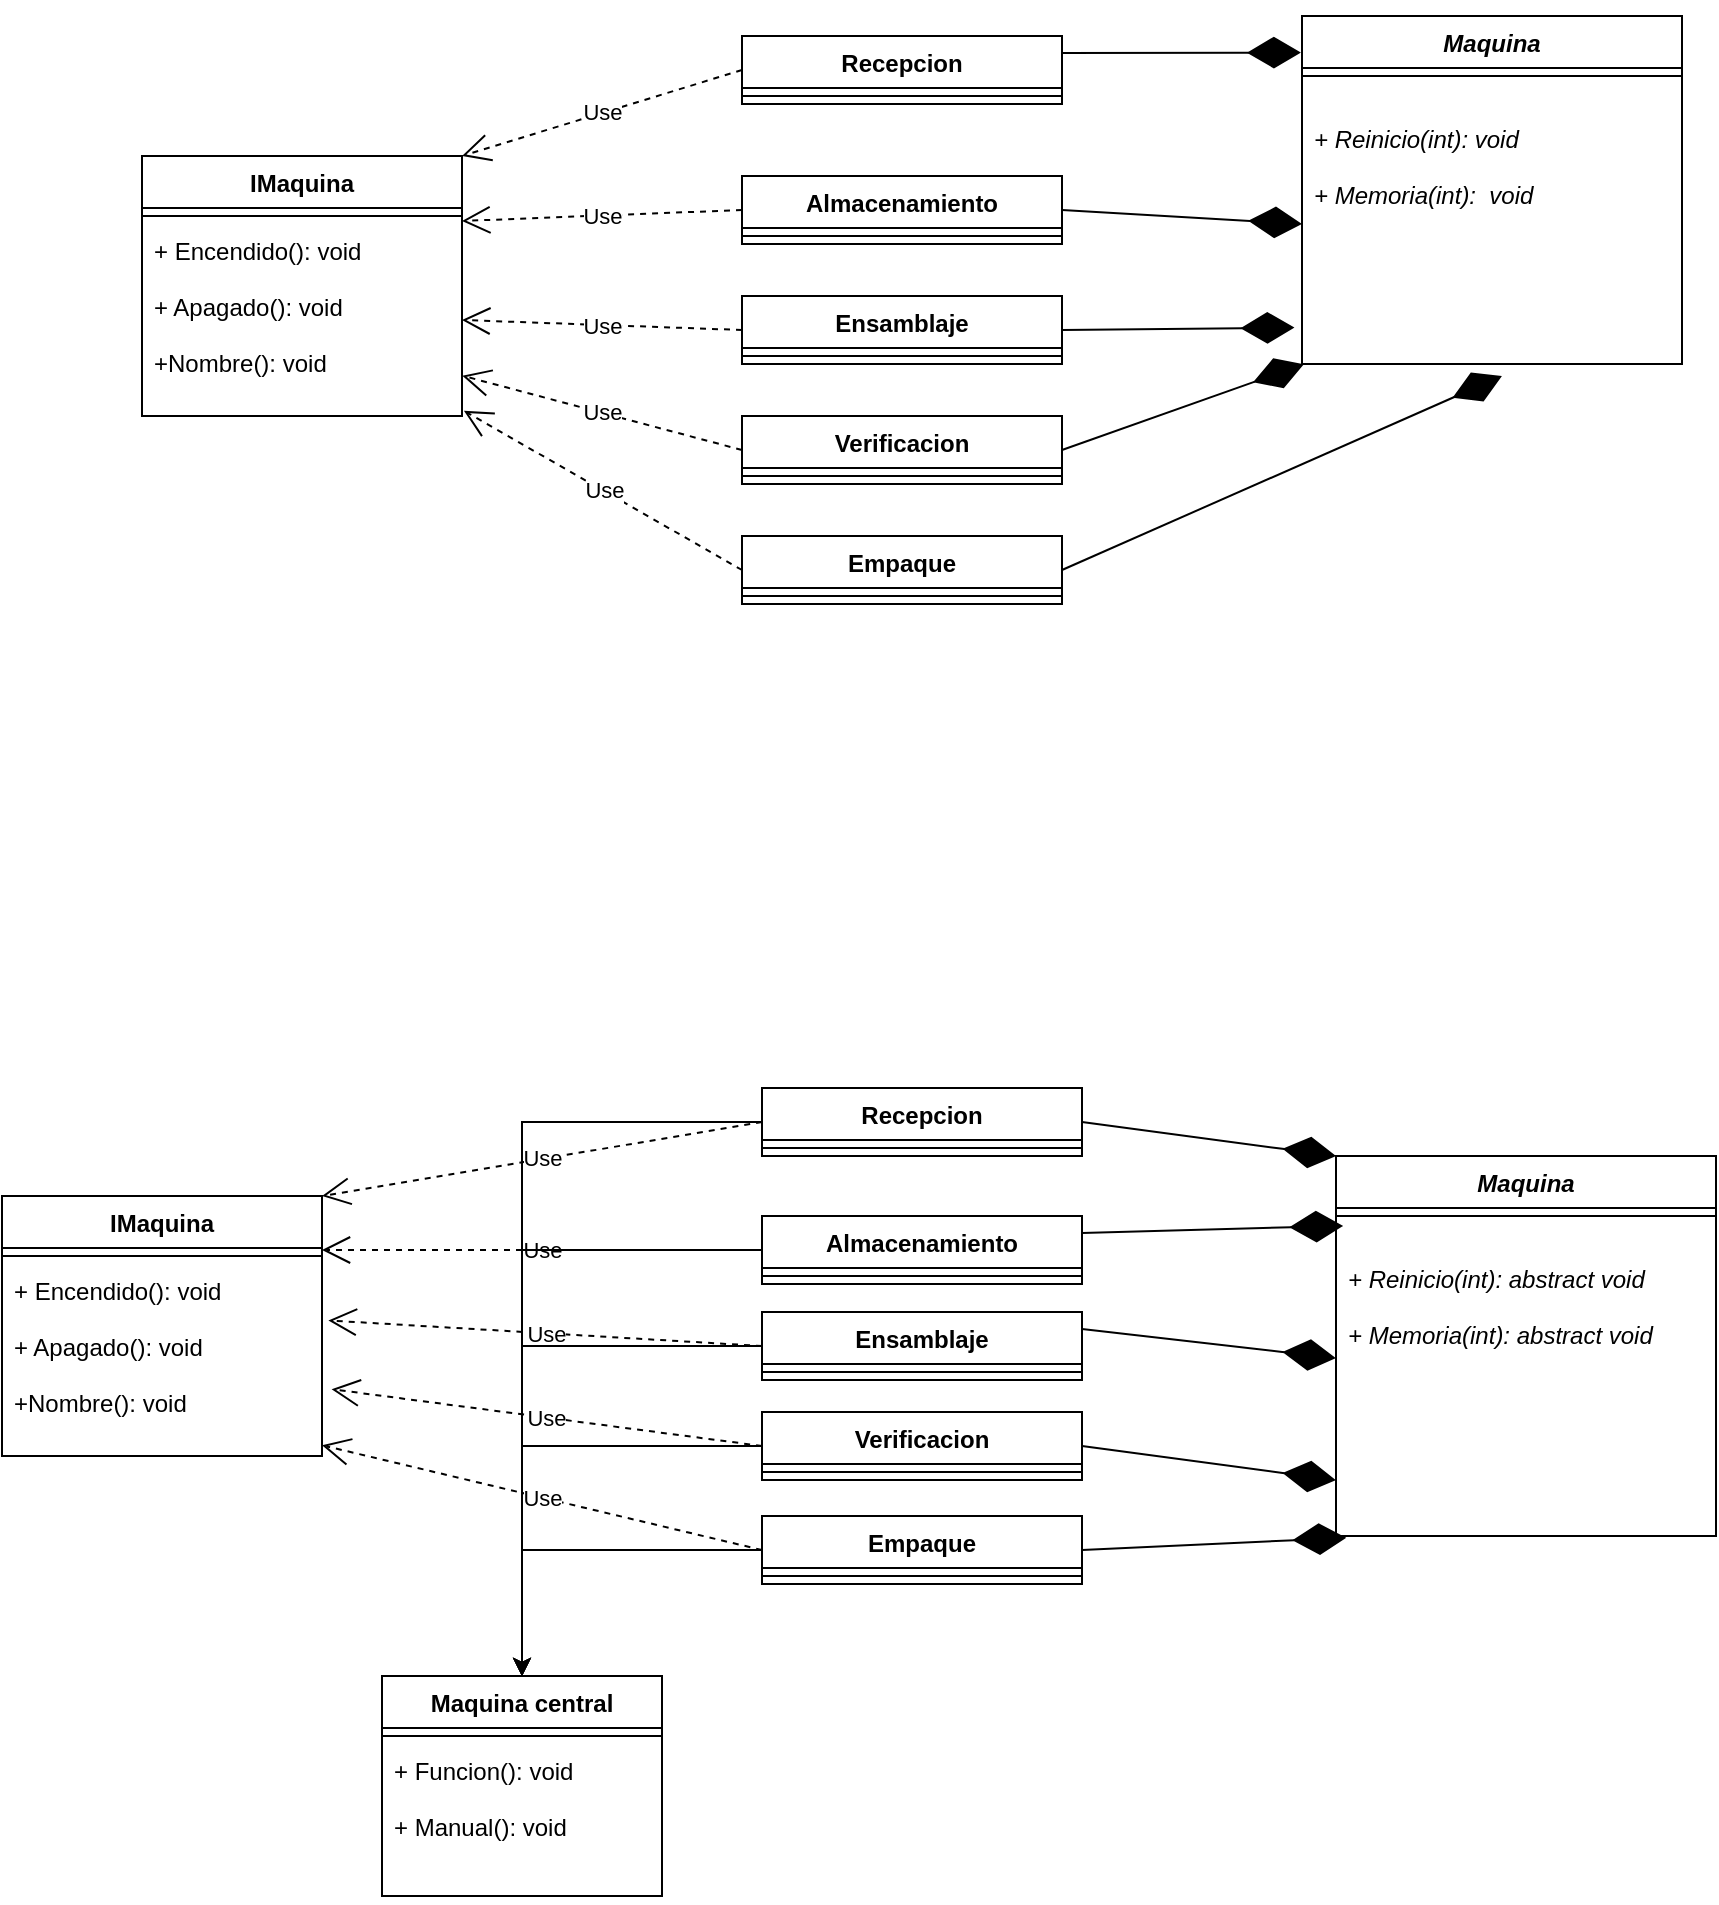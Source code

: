 <mxfile version="12.9.14" type="device"><diagram id="QorreNc-kHKFnDcIOxL1" name="Page-1"><mxGraphModel dx="1038" dy="1700" grid="1" gridSize="10" guides="1" tooltips="1" connect="1" arrows="1" fold="1" page="1" pageScale="1" pageWidth="827" pageHeight="1169" math="0" shadow="0"><root><mxCell id="0"/><mxCell id="1" parent="0"/><mxCell id="BvwuysL_sD6jhW8EvJsU-33" value="" style="endArrow=diamondThin;endFill=1;endSize=24;html=1;exitX=1;exitY=0.5;exitDx=0;exitDy=0;entryX=0.526;entryY=1.043;entryDx=0;entryDy=0;entryPerimeter=0;" parent="1" source="BvwuysL_sD6jhW8EvJsU-17" target="BvwuysL_sD6jhW8EvJsU-4" edge="1"><mxGeometry width="160" relative="1" as="geometry"><mxPoint x="280" y="270" as="sourcePoint"/><mxPoint x="600.64" y="149.54" as="targetPoint"/></mxGeometry></mxCell><mxCell id="K9e-CFQxfuRgnYxqvStF-18" value="" style="endArrow=diamondThin;endFill=1;endSize=24;html=1;exitX=1;exitY=0.5;exitDx=0;exitDy=0;entryX=0.005;entryY=1.001;entryDx=0;entryDy=0;entryPerimeter=0;" edge="1" parent="1" source="BvwuysL_sD6jhW8EvJsU-13" target="BvwuysL_sD6jhW8EvJsU-4"><mxGeometry width="160" relative="1" as="geometry"><mxPoint x="700" y="157" as="sourcePoint"/><mxPoint x="919.94" y="60.02" as="targetPoint"/></mxGeometry></mxCell><mxCell id="K9e-CFQxfuRgnYxqvStF-19" value="" style="endArrow=diamondThin;endFill=1;endSize=24;html=1;exitX=1;exitY=0.5;exitDx=0;exitDy=0;entryX=-0.02;entryY=0.87;entryDx=0;entryDy=0;entryPerimeter=0;" edge="1" parent="1" source="BvwuysL_sD6jhW8EvJsU-5" target="BvwuysL_sD6jhW8EvJsU-4"><mxGeometry width="160" relative="1" as="geometry"><mxPoint x="700" y="97" as="sourcePoint"/><mxPoint x="820.95" y="54.14" as="targetPoint"/></mxGeometry></mxCell><mxCell id="K9e-CFQxfuRgnYxqvStF-20" value="" style="endArrow=diamondThin;endFill=1;endSize=24;html=1;exitX=1;exitY=0.5;exitDx=0;exitDy=0;entryX=0;entryY=0.5;entryDx=0;entryDy=0;" edge="1" parent="1" source="BvwuysL_sD6jhW8EvJsU-21" target="BvwuysL_sD6jhW8EvJsU-4"><mxGeometry width="160" relative="1" as="geometry"><mxPoint x="700" y="37" as="sourcePoint"/><mxPoint x="816.2" y="35.8" as="targetPoint"/></mxGeometry></mxCell><mxCell id="K9e-CFQxfuRgnYxqvStF-21" value="" style="endArrow=diamondThin;endFill=1;endSize=24;html=1;exitX=1;exitY=0.25;exitDx=0;exitDy=0;entryX=-0.003;entryY=0.105;entryDx=0;entryDy=0;entryPerimeter=0;" edge="1" parent="1" source="BvwuysL_sD6jhW8EvJsU-35" target="BvwuysL_sD6jhW8EvJsU-1"><mxGeometry width="160" relative="1" as="geometry"><mxPoint x="710" y="47" as="sourcePoint"/><mxPoint x="826.2" y="45.8" as="targetPoint"/></mxGeometry></mxCell><mxCell id="K9e-CFQxfuRgnYxqvStF-22" value="Use" style="endArrow=open;endSize=12;dashed=1;html=1;exitX=0;exitY=0.5;exitDx=0;exitDy=0;entryX=1;entryY=0;entryDx=0;entryDy=0;" edge="1" parent="1" source="BvwuysL_sD6jhW8EvJsU-35" target="K9e-CFQxfuRgnYxqvStF-6"><mxGeometry width="160" relative="1" as="geometry"><mxPoint x="590" y="120" as="sourcePoint"/><mxPoint x="750" y="120" as="targetPoint"/></mxGeometry></mxCell><mxCell id="K9e-CFQxfuRgnYxqvStF-23" value="Use" style="endArrow=open;endSize=12;dashed=1;html=1;exitX=0;exitY=0.5;exitDx=0;exitDy=0;entryX=1;entryY=0.25;entryDx=0;entryDy=0;" edge="1" parent="1" source="BvwuysL_sD6jhW8EvJsU-21" target="K9e-CFQxfuRgnYxqvStF-6"><mxGeometry width="160" relative="1" as="geometry"><mxPoint x="590" y="120" as="sourcePoint"/><mxPoint x="750" y="120" as="targetPoint"/></mxGeometry></mxCell><mxCell id="K9e-CFQxfuRgnYxqvStF-24" value="Use" style="endArrow=open;endSize=12;dashed=1;html=1;exitX=0;exitY=0.5;exitDx=0;exitDy=0;entryX=1;entryY=0.5;entryDx=0;entryDy=0;" edge="1" parent="1" source="BvwuysL_sD6jhW8EvJsU-5" target="K9e-CFQxfuRgnYxqvStF-8"><mxGeometry width="160" relative="1" as="geometry"><mxPoint x="590" y="120" as="sourcePoint"/><mxPoint x="750" y="120" as="targetPoint"/></mxGeometry></mxCell><mxCell id="K9e-CFQxfuRgnYxqvStF-25" value="Use" style="endArrow=open;endSize=12;dashed=1;html=1;exitX=0;exitY=0.5;exitDx=0;exitDy=0;entryX=1.001;entryY=0.79;entryDx=0;entryDy=0;entryPerimeter=0;" edge="1" parent="1" source="BvwuysL_sD6jhW8EvJsU-13" target="K9e-CFQxfuRgnYxqvStF-8"><mxGeometry width="160" relative="1" as="geometry"><mxPoint x="590" y="120" as="sourcePoint"/><mxPoint x="750" y="120" as="targetPoint"/></mxGeometry></mxCell><mxCell id="K9e-CFQxfuRgnYxqvStF-26" value="Use" style="endArrow=open;endSize=12;dashed=1;html=1;exitX=0;exitY=0.5;exitDx=0;exitDy=0;entryX=1.006;entryY=0.973;entryDx=0;entryDy=0;entryPerimeter=0;" edge="1" parent="1" source="BvwuysL_sD6jhW8EvJsU-17" target="K9e-CFQxfuRgnYxqvStF-8"><mxGeometry width="160" relative="1" as="geometry"><mxPoint x="590" y="120" as="sourcePoint"/><mxPoint x="750" y="120" as="targetPoint"/></mxGeometry></mxCell><mxCell id="K9e-CFQxfuRgnYxqvStF-28" value="" style="endArrow=diamondThin;endFill=1;endSize=24;html=1;exitX=1;exitY=0.5;exitDx=0;exitDy=0;entryX=0;entryY=0;entryDx=0;entryDy=0;" edge="1" parent="1" source="BvwuysL_sD6jhW8EvJsU-47" target="BvwuysL_sD6jhW8EvJsU-40"><mxGeometry width="160" relative="1" as="geometry"><mxPoint x="370" y="530" as="sourcePoint"/><mxPoint x="530" y="530" as="targetPoint"/></mxGeometry></mxCell><mxCell id="K9e-CFQxfuRgnYxqvStF-29" value="" style="endArrow=diamondThin;endFill=1;endSize=24;html=1;exitX=1;exitY=0.25;exitDx=0;exitDy=0;" edge="1" parent="1" source="BvwuysL_sD6jhW8EvJsU-59" target="BvwuysL_sD6jhW8EvJsU-42"><mxGeometry width="160" relative="1" as="geometry"><mxPoint x="460" y="433" as="sourcePoint"/><mxPoint x="570" y="450" as="targetPoint"/></mxGeometry></mxCell><mxCell id="K9e-CFQxfuRgnYxqvStF-30" value="" style="endArrow=diamondThin;endFill=1;endSize=24;html=1;exitX=1;exitY=0.25;exitDx=0;exitDy=0;entryX=0.019;entryY=0.006;entryDx=0;entryDy=0;entryPerimeter=0;" edge="1" parent="1" source="BvwuysL_sD6jhW8EvJsU-63" target="BvwuysL_sD6jhW8EvJsU-42"><mxGeometry width="160" relative="1" as="geometry"><mxPoint x="470" y="443" as="sourcePoint"/><mxPoint x="580" y="460" as="targetPoint"/></mxGeometry></mxCell><mxCell id="K9e-CFQxfuRgnYxqvStF-31" value="" style="endArrow=diamondThin;endFill=1;endSize=24;html=1;exitX=1;exitY=0.5;exitDx=0;exitDy=0;entryX=0;entryY=0.821;entryDx=0;entryDy=0;entryPerimeter=0;" edge="1" parent="1" source="BvwuysL_sD6jhW8EvJsU-51" target="BvwuysL_sD6jhW8EvJsU-42"><mxGeometry width="160" relative="1" as="geometry"><mxPoint x="480" y="453" as="sourcePoint"/><mxPoint x="590" y="470" as="targetPoint"/></mxGeometry></mxCell><mxCell id="K9e-CFQxfuRgnYxqvStF-32" value="" style="endArrow=diamondThin;endFill=1;endSize=24;html=1;exitX=1;exitY=0.5;exitDx=0;exitDy=0;entryX=0.027;entryY=1.006;entryDx=0;entryDy=0;entryPerimeter=0;" edge="1" parent="1" source="BvwuysL_sD6jhW8EvJsU-55" target="BvwuysL_sD6jhW8EvJsU-42"><mxGeometry width="160" relative="1" as="geometry"><mxPoint x="490" y="463" as="sourcePoint"/><mxPoint x="600" y="480" as="targetPoint"/></mxGeometry></mxCell><mxCell id="K9e-CFQxfuRgnYxqvStF-33" value="Use" style="endArrow=open;endSize=12;dashed=1;html=1;exitX=0;exitY=0.5;exitDx=0;exitDy=0;entryX=1;entryY=0;entryDx=0;entryDy=0;" edge="1" parent="1" source="BvwuysL_sD6jhW8EvJsU-47" target="K9e-CFQxfuRgnYxqvStF-2"><mxGeometry width="160" relative="1" as="geometry"><mxPoint x="320" y="-13" as="sourcePoint"/><mxPoint x="180" y="-7.5" as="targetPoint"/></mxGeometry></mxCell><mxCell id="K9e-CFQxfuRgnYxqvStF-34" value="Use" style="endArrow=open;endSize=12;dashed=1;html=1;exitX=0;exitY=0.5;exitDx=0;exitDy=0;entryX=1.02;entryY=0.294;entryDx=0;entryDy=0;entryPerimeter=0;" edge="1" parent="1" source="BvwuysL_sD6jhW8EvJsU-59" target="K9e-CFQxfuRgnYxqvStF-5"><mxGeometry width="160" relative="1" as="geometry"><mxPoint x="300" y="433" as="sourcePoint"/><mxPoint x="150" y="480" as="targetPoint"/></mxGeometry></mxCell><mxCell id="K9e-CFQxfuRgnYxqvStF-35" value="Use" style="endArrow=open;endSize=12;dashed=1;html=1;exitX=0;exitY=0.5;exitDx=0;exitDy=0;entryX=1;entryY=0.125;entryDx=0;entryDy=0;entryPerimeter=0;" edge="1" parent="1" source="BvwuysL_sD6jhW8EvJsU-63" target="K9e-CFQxfuRgnYxqvStF-4"><mxGeometry width="160" relative="1" as="geometry"><mxPoint x="310" y="443" as="sourcePoint"/><mxPoint x="160" y="490" as="targetPoint"/></mxGeometry></mxCell><mxCell id="K9e-CFQxfuRgnYxqvStF-36" value="Use" style="endArrow=open;endSize=12;dashed=1;html=1;exitX=0;exitY=0.5;exitDx=0;exitDy=0;entryX=1.03;entryY=0.652;entryDx=0;entryDy=0;entryPerimeter=0;" edge="1" parent="1" source="BvwuysL_sD6jhW8EvJsU-51" target="K9e-CFQxfuRgnYxqvStF-5"><mxGeometry width="160" relative="1" as="geometry"><mxPoint x="300" y="545" as="sourcePoint"/><mxPoint x="150" y="592" as="targetPoint"/></mxGeometry></mxCell><mxCell id="K9e-CFQxfuRgnYxqvStF-37" value="Use" style="endArrow=open;endSize=12;dashed=1;html=1;exitX=0;exitY=0.5;exitDx=0;exitDy=0;entryX=1;entryY=0.944;entryDx=0;entryDy=0;entryPerimeter=0;" edge="1" parent="1" source="BvwuysL_sD6jhW8EvJsU-55" target="K9e-CFQxfuRgnYxqvStF-5"><mxGeometry width="160" relative="1" as="geometry"><mxPoint x="310" y="555" as="sourcePoint"/><mxPoint x="160" y="602" as="targetPoint"/></mxGeometry></mxCell><mxCell id="K9e-CFQxfuRgnYxqvStF-53" style="edgeStyle=orthogonalEdgeStyle;rounded=0;orthogonalLoop=1;jettySize=auto;html=1;entryX=0.5;entryY=0;entryDx=0;entryDy=0;" edge="1" parent="1" source="BvwuysL_sD6jhW8EvJsU-59" target="BvwuysL_sD6jhW8EvJsU-67"><mxGeometry relative="1" as="geometry"/></mxCell><mxCell id="BvwuysL_sD6jhW8EvJsU-59" value="Ensamblaje" style="swimlane;fontStyle=1;align=center;verticalAlign=top;childLayout=stackLayout;horizontal=1;startSize=26;horizontalStack=0;resizeParent=1;resizeParentMax=0;resizeLast=0;collapsible=1;marginBottom=0;" parent="1" vertex="1"><mxGeometry x="540" y="518" width="160" height="34" as="geometry"/></mxCell><mxCell id="BvwuysL_sD6jhW8EvJsU-61" value="" style="line;strokeWidth=1;fillColor=none;align=left;verticalAlign=middle;spacingTop=-1;spacingLeft=3;spacingRight=3;rotatable=0;labelPosition=right;points=[];portConstraint=eastwest;" parent="BvwuysL_sD6jhW8EvJsU-59" vertex="1"><mxGeometry y="26" width="160" height="8" as="geometry"/></mxCell><mxCell id="K9e-CFQxfuRgnYxqvStF-54" style="edgeStyle=orthogonalEdgeStyle;rounded=0;orthogonalLoop=1;jettySize=auto;html=1;entryX=0.5;entryY=0;entryDx=0;entryDy=0;" edge="1" parent="1" source="BvwuysL_sD6jhW8EvJsU-51" target="BvwuysL_sD6jhW8EvJsU-67"><mxGeometry relative="1" as="geometry"/></mxCell><mxCell id="K9e-CFQxfuRgnYxqvStF-55" style="edgeStyle=orthogonalEdgeStyle;rounded=0;orthogonalLoop=1;jettySize=auto;html=1;entryX=0.5;entryY=0;entryDx=0;entryDy=0;" edge="1" parent="1" source="BvwuysL_sD6jhW8EvJsU-55" target="BvwuysL_sD6jhW8EvJsU-67"><mxGeometry relative="1" as="geometry"/></mxCell><mxCell id="BvwuysL_sD6jhW8EvJsU-55" value="Empaque" style="swimlane;fontStyle=1;align=center;verticalAlign=top;childLayout=stackLayout;horizontal=1;startSize=26;horizontalStack=0;resizeParent=1;resizeParentMax=0;resizeLast=0;collapsible=1;marginBottom=0;" parent="1" vertex="1"><mxGeometry x="540" y="620" width="160" height="34" as="geometry"/></mxCell><mxCell id="BvwuysL_sD6jhW8EvJsU-57" value="" style="line;strokeWidth=1;fillColor=none;align=left;verticalAlign=middle;spacingTop=-1;spacingLeft=3;spacingRight=3;rotatable=0;labelPosition=right;points=[];portConstraint=eastwest;" parent="BvwuysL_sD6jhW8EvJsU-55" vertex="1"><mxGeometry y="26" width="160" height="8" as="geometry"/></mxCell><mxCell id="K9e-CFQxfuRgnYxqvStF-52" style="edgeStyle=orthogonalEdgeStyle;rounded=0;orthogonalLoop=1;jettySize=auto;html=1;entryX=0.5;entryY=0;entryDx=0;entryDy=0;" edge="1" parent="1" source="BvwuysL_sD6jhW8EvJsU-63" target="BvwuysL_sD6jhW8EvJsU-67"><mxGeometry relative="1" as="geometry"/></mxCell><mxCell id="BvwuysL_sD6jhW8EvJsU-63" value="Almacenamiento" style="swimlane;fontStyle=1;align=center;verticalAlign=top;childLayout=stackLayout;horizontal=1;startSize=26;horizontalStack=0;resizeParent=1;resizeParentMax=0;resizeLast=0;collapsible=1;marginBottom=0;" parent="1" vertex="1"><mxGeometry x="540" y="470" width="160" height="34" as="geometry"/></mxCell><mxCell id="BvwuysL_sD6jhW8EvJsU-65" value="" style="line;strokeWidth=1;fillColor=none;align=left;verticalAlign=middle;spacingTop=-1;spacingLeft=3;spacingRight=3;rotatable=0;labelPosition=right;points=[];portConstraint=eastwest;" parent="BvwuysL_sD6jhW8EvJsU-63" vertex="1"><mxGeometry y="26" width="160" height="8" as="geometry"/></mxCell><mxCell id="K9e-CFQxfuRgnYxqvStF-51" style="edgeStyle=orthogonalEdgeStyle;rounded=0;orthogonalLoop=1;jettySize=auto;html=1;entryX=0.5;entryY=0;entryDx=0;entryDy=0;" edge="1" parent="1" source="BvwuysL_sD6jhW8EvJsU-47" target="BvwuysL_sD6jhW8EvJsU-67"><mxGeometry relative="1" as="geometry"><mxPoint x="510" y="709" as="targetPoint"/></mxGeometry></mxCell><mxCell id="BvwuysL_sD6jhW8EvJsU-47" value="Recepcion" style="swimlane;fontStyle=1;align=center;verticalAlign=top;childLayout=stackLayout;horizontal=1;startSize=26;horizontalStack=0;resizeParent=1;resizeParentMax=0;resizeLast=0;collapsible=1;marginBottom=0;" parent="1" vertex="1"><mxGeometry x="540" y="406" width="160" height="34" as="geometry"/></mxCell><mxCell id="BvwuysL_sD6jhW8EvJsU-49" value="" style="line;strokeWidth=1;fillColor=none;align=left;verticalAlign=middle;spacingTop=-1;spacingLeft=3;spacingRight=3;rotatable=0;labelPosition=right;points=[];portConstraint=eastwest;" parent="BvwuysL_sD6jhW8EvJsU-47" vertex="1"><mxGeometry y="26" width="160" height="8" as="geometry"/></mxCell><mxCell id="BvwuysL_sD6jhW8EvJsU-40" value="Maquina" style="swimlane;fontStyle=3;align=center;verticalAlign=top;childLayout=stackLayout;horizontal=1;startSize=26;horizontalStack=0;resizeParent=1;resizeParentMax=0;resizeLast=0;collapsible=1;marginBottom=0;" parent="1" vertex="1"><mxGeometry x="827" y="440" width="190" height="190" as="geometry"/></mxCell><mxCell id="BvwuysL_sD6jhW8EvJsU-41" value="" style="line;strokeWidth=1;fillColor=none;align=left;verticalAlign=middle;spacingTop=-1;spacingLeft=3;spacingRight=3;rotatable=0;labelPosition=right;points=[];portConstraint=eastwest;" parent="BvwuysL_sD6jhW8EvJsU-40" vertex="1"><mxGeometry y="26" width="190" height="8" as="geometry"/></mxCell><mxCell id="BvwuysL_sD6jhW8EvJsU-42" value="&#10;+ Reinicio(int): abstract void&#10;&#10;+ Memoria(int): abstract void&#10;&#10;" style="text;strokeColor=none;fillColor=none;align=left;verticalAlign=top;spacingLeft=4;spacingRight=4;overflow=hidden;rotatable=0;points=[[0,0.5],[1,0.5]];portConstraint=eastwest;fontStyle=2" parent="BvwuysL_sD6jhW8EvJsU-40" vertex="1"><mxGeometry y="34" width="190" height="156" as="geometry"/></mxCell><mxCell id="BvwuysL_sD6jhW8EvJsU-67" value="Maquina central" style="swimlane;fontStyle=1;align=center;verticalAlign=top;childLayout=stackLayout;horizontal=1;startSize=26;horizontalStack=0;resizeParent=1;resizeParentMax=0;resizeLast=0;collapsible=1;marginBottom=0;" parent="1" vertex="1"><mxGeometry x="350" y="700" width="140" height="110" as="geometry"/></mxCell><mxCell id="BvwuysL_sD6jhW8EvJsU-68" value="" style="line;strokeWidth=1;fillColor=none;align=left;verticalAlign=middle;spacingTop=-1;spacingLeft=3;spacingRight=3;rotatable=0;labelPosition=right;points=[];portConstraint=eastwest;" parent="BvwuysL_sD6jhW8EvJsU-67" vertex="1"><mxGeometry y="26" width="140" height="8" as="geometry"/></mxCell><mxCell id="BvwuysL_sD6jhW8EvJsU-69" value="+ Funcion(): void&#10;&#10;+ Manual(): void" style="text;strokeColor=none;fillColor=none;align=left;verticalAlign=top;spacingLeft=4;spacingRight=4;overflow=hidden;rotatable=0;points=[[0,0.5],[1,0.5]];portConstraint=eastwest;" parent="BvwuysL_sD6jhW8EvJsU-67" vertex="1"><mxGeometry y="34" width="140" height="76" as="geometry"/></mxCell><mxCell id="BvwuysL_sD6jhW8EvJsU-51" value="Verificacion" style="swimlane;fontStyle=1;align=center;verticalAlign=top;childLayout=stackLayout;horizontal=1;startSize=26;horizontalStack=0;resizeParent=1;resizeParentMax=0;resizeLast=0;collapsible=1;marginBottom=0;" parent="1" vertex="1"><mxGeometry x="540" y="568" width="160" height="34" as="geometry"/></mxCell><mxCell id="BvwuysL_sD6jhW8EvJsU-53" value="" style="line;strokeWidth=1;fillColor=none;align=left;verticalAlign=middle;spacingTop=-1;spacingLeft=3;spacingRight=3;rotatable=0;labelPosition=right;points=[];portConstraint=eastwest;" parent="BvwuysL_sD6jhW8EvJsU-51" vertex="1"><mxGeometry y="26" width="160" height="8" as="geometry"/></mxCell><mxCell id="BvwuysL_sD6jhW8EvJsU-35" value="Recepcion" style="swimlane;fontStyle=1;align=center;verticalAlign=top;childLayout=stackLayout;horizontal=1;startSize=26;horizontalStack=0;resizeParent=1;resizeParentMax=0;resizeLast=0;collapsible=1;marginBottom=0;" parent="1" vertex="1"><mxGeometry x="530" y="-120" width="160" height="34" as="geometry"/></mxCell><mxCell id="BvwuysL_sD6jhW8EvJsU-36" value="" style="line;strokeWidth=1;fillColor=none;align=left;verticalAlign=middle;spacingTop=-1;spacingLeft=3;spacingRight=3;rotatable=0;labelPosition=right;points=[];portConstraint=eastwest;" parent="BvwuysL_sD6jhW8EvJsU-35" vertex="1"><mxGeometry y="26" width="160" height="8" as="geometry"/></mxCell><mxCell id="BvwuysL_sD6jhW8EvJsU-21" value="Almacenamiento" style="swimlane;fontStyle=1;align=center;verticalAlign=top;childLayout=stackLayout;horizontal=1;startSize=26;horizontalStack=0;resizeParent=1;resizeParentMax=0;resizeLast=0;collapsible=1;marginBottom=0;" parent="1" vertex="1"><mxGeometry x="530" y="-50" width="160" height="34" as="geometry"/></mxCell><mxCell id="BvwuysL_sD6jhW8EvJsU-23" value="" style="line;strokeWidth=1;fillColor=none;align=left;verticalAlign=middle;spacingTop=-1;spacingLeft=3;spacingRight=3;rotatable=0;labelPosition=right;points=[];portConstraint=eastwest;" parent="BvwuysL_sD6jhW8EvJsU-21" vertex="1"><mxGeometry y="26" width="160" height="8" as="geometry"/></mxCell><mxCell id="BvwuysL_sD6jhW8EvJsU-5" value="Ensamblaje" style="swimlane;fontStyle=1;align=center;verticalAlign=top;childLayout=stackLayout;horizontal=1;startSize=26;horizontalStack=0;resizeParent=1;resizeParentMax=0;resizeLast=0;collapsible=1;marginBottom=0;" parent="1" vertex="1"><mxGeometry x="530" y="10" width="160" height="34" as="geometry"/></mxCell><mxCell id="BvwuysL_sD6jhW8EvJsU-7" value="" style="line;strokeWidth=1;fillColor=none;align=left;verticalAlign=middle;spacingTop=-1;spacingLeft=3;spacingRight=3;rotatable=0;labelPosition=right;points=[];portConstraint=eastwest;" parent="BvwuysL_sD6jhW8EvJsU-5" vertex="1"><mxGeometry y="26" width="160" height="8" as="geometry"/></mxCell><mxCell id="BvwuysL_sD6jhW8EvJsU-13" value="Verificacion" style="swimlane;fontStyle=1;align=center;verticalAlign=top;childLayout=stackLayout;horizontal=1;startSize=26;horizontalStack=0;resizeParent=1;resizeParentMax=0;resizeLast=0;collapsible=1;marginBottom=0;" parent="1" vertex="1"><mxGeometry x="530" y="70" width="160" height="34" as="geometry"/></mxCell><mxCell id="BvwuysL_sD6jhW8EvJsU-15" value="" style="line;strokeWidth=1;fillColor=none;align=left;verticalAlign=middle;spacingTop=-1;spacingLeft=3;spacingRight=3;rotatable=0;labelPosition=right;points=[];portConstraint=eastwest;" parent="BvwuysL_sD6jhW8EvJsU-13" vertex="1"><mxGeometry y="26" width="160" height="8" as="geometry"/></mxCell><mxCell id="BvwuysL_sD6jhW8EvJsU-17" value="Empaque" style="swimlane;fontStyle=1;align=center;verticalAlign=top;childLayout=stackLayout;horizontal=1;startSize=26;horizontalStack=0;resizeParent=1;resizeParentMax=0;resizeLast=0;collapsible=1;marginBottom=0;" parent="1" vertex="1"><mxGeometry x="530" y="130" width="160" height="34" as="geometry"/></mxCell><mxCell id="BvwuysL_sD6jhW8EvJsU-19" value="" style="line;strokeWidth=1;fillColor=none;align=left;verticalAlign=middle;spacingTop=-1;spacingLeft=3;spacingRight=3;rotatable=0;labelPosition=right;points=[];portConstraint=eastwest;" parent="BvwuysL_sD6jhW8EvJsU-17" vertex="1"><mxGeometry y="26" width="160" height="8" as="geometry"/></mxCell><mxCell id="BvwuysL_sD6jhW8EvJsU-1" value="Maquina" style="swimlane;fontStyle=3;align=center;verticalAlign=top;childLayout=stackLayout;horizontal=1;startSize=26;horizontalStack=0;resizeParent=1;resizeParentMax=0;resizeLast=0;collapsible=1;marginBottom=0;" parent="1" vertex="1"><mxGeometry x="810" y="-130" width="190" height="174" as="geometry"/></mxCell><mxCell id="BvwuysL_sD6jhW8EvJsU-3" value="" style="line;strokeWidth=1;fillColor=none;align=left;verticalAlign=middle;spacingTop=-1;spacingLeft=3;spacingRight=3;rotatable=0;labelPosition=right;points=[];portConstraint=eastwest;" parent="BvwuysL_sD6jhW8EvJsU-1" vertex="1"><mxGeometry y="26" width="190" height="8" as="geometry"/></mxCell><mxCell id="BvwuysL_sD6jhW8EvJsU-4" value="&#10;+ Reinicio(int): void&#10;&#10;+ Memoria(int):  void&#10;&#10;" style="text;strokeColor=none;fillColor=none;align=left;verticalAlign=top;spacingLeft=4;spacingRight=4;overflow=hidden;rotatable=0;points=[[0,0.5],[1,0.5]];portConstraint=eastwest;fontStyle=2" parent="BvwuysL_sD6jhW8EvJsU-1" vertex="1"><mxGeometry y="34" width="190" height="140" as="geometry"/></mxCell><mxCell id="K9e-CFQxfuRgnYxqvStF-6" value="IMaquina" style="swimlane;fontStyle=1;align=center;verticalAlign=top;childLayout=stackLayout;horizontal=1;startSize=26;horizontalStack=0;resizeParent=1;resizeParentMax=0;resizeLast=0;collapsible=1;marginBottom=0;" vertex="1" parent="1"><mxGeometry x="230" y="-60" width="160" height="130" as="geometry"/></mxCell><mxCell id="K9e-CFQxfuRgnYxqvStF-7" value="" style="line;strokeWidth=1;fillColor=none;align=left;verticalAlign=middle;spacingTop=-1;spacingLeft=3;spacingRight=3;rotatable=0;labelPosition=right;points=[];portConstraint=eastwest;" vertex="1" parent="K9e-CFQxfuRgnYxqvStF-6"><mxGeometry y="26" width="160" height="8" as="geometry"/></mxCell><mxCell id="K9e-CFQxfuRgnYxqvStF-8" value="+ Encendido(): void&#10;&#10;+ Apagado(): void&#10;&#10;+Nombre(): void" style="text;strokeColor=none;fillColor=none;align=left;verticalAlign=top;spacingLeft=4;spacingRight=4;overflow=hidden;rotatable=0;points=[[0,0.5],[1,0.5]];portConstraint=eastwest;" vertex="1" parent="K9e-CFQxfuRgnYxqvStF-6"><mxGeometry y="34" width="160" height="96" as="geometry"/></mxCell><mxCell id="K9e-CFQxfuRgnYxqvStF-2" value="IMaquina" style="swimlane;fontStyle=1;align=center;verticalAlign=top;childLayout=stackLayout;horizontal=1;startSize=26;horizontalStack=0;resizeParent=1;resizeParentMax=0;resizeLast=0;collapsible=1;marginBottom=0;" vertex="1" parent="1"><mxGeometry x="160" y="460" width="160" height="130" as="geometry"/></mxCell><mxCell id="K9e-CFQxfuRgnYxqvStF-4" value="" style="line;strokeWidth=1;fillColor=none;align=left;verticalAlign=middle;spacingTop=-1;spacingLeft=3;spacingRight=3;rotatable=0;labelPosition=right;points=[];portConstraint=eastwest;" vertex="1" parent="K9e-CFQxfuRgnYxqvStF-2"><mxGeometry y="26" width="160" height="8" as="geometry"/></mxCell><mxCell id="K9e-CFQxfuRgnYxqvStF-5" value="+ Encendido(): void&#10;&#10;+ Apagado(): void&#10;&#10;+Nombre(): void" style="text;strokeColor=none;fillColor=none;align=left;verticalAlign=top;spacingLeft=4;spacingRight=4;overflow=hidden;rotatable=0;points=[[0,0.5],[1,0.5]];portConstraint=eastwest;" vertex="1" parent="K9e-CFQxfuRgnYxqvStF-2"><mxGeometry y="34" width="160" height="96" as="geometry"/></mxCell></root></mxGraphModel></diagram></mxfile>